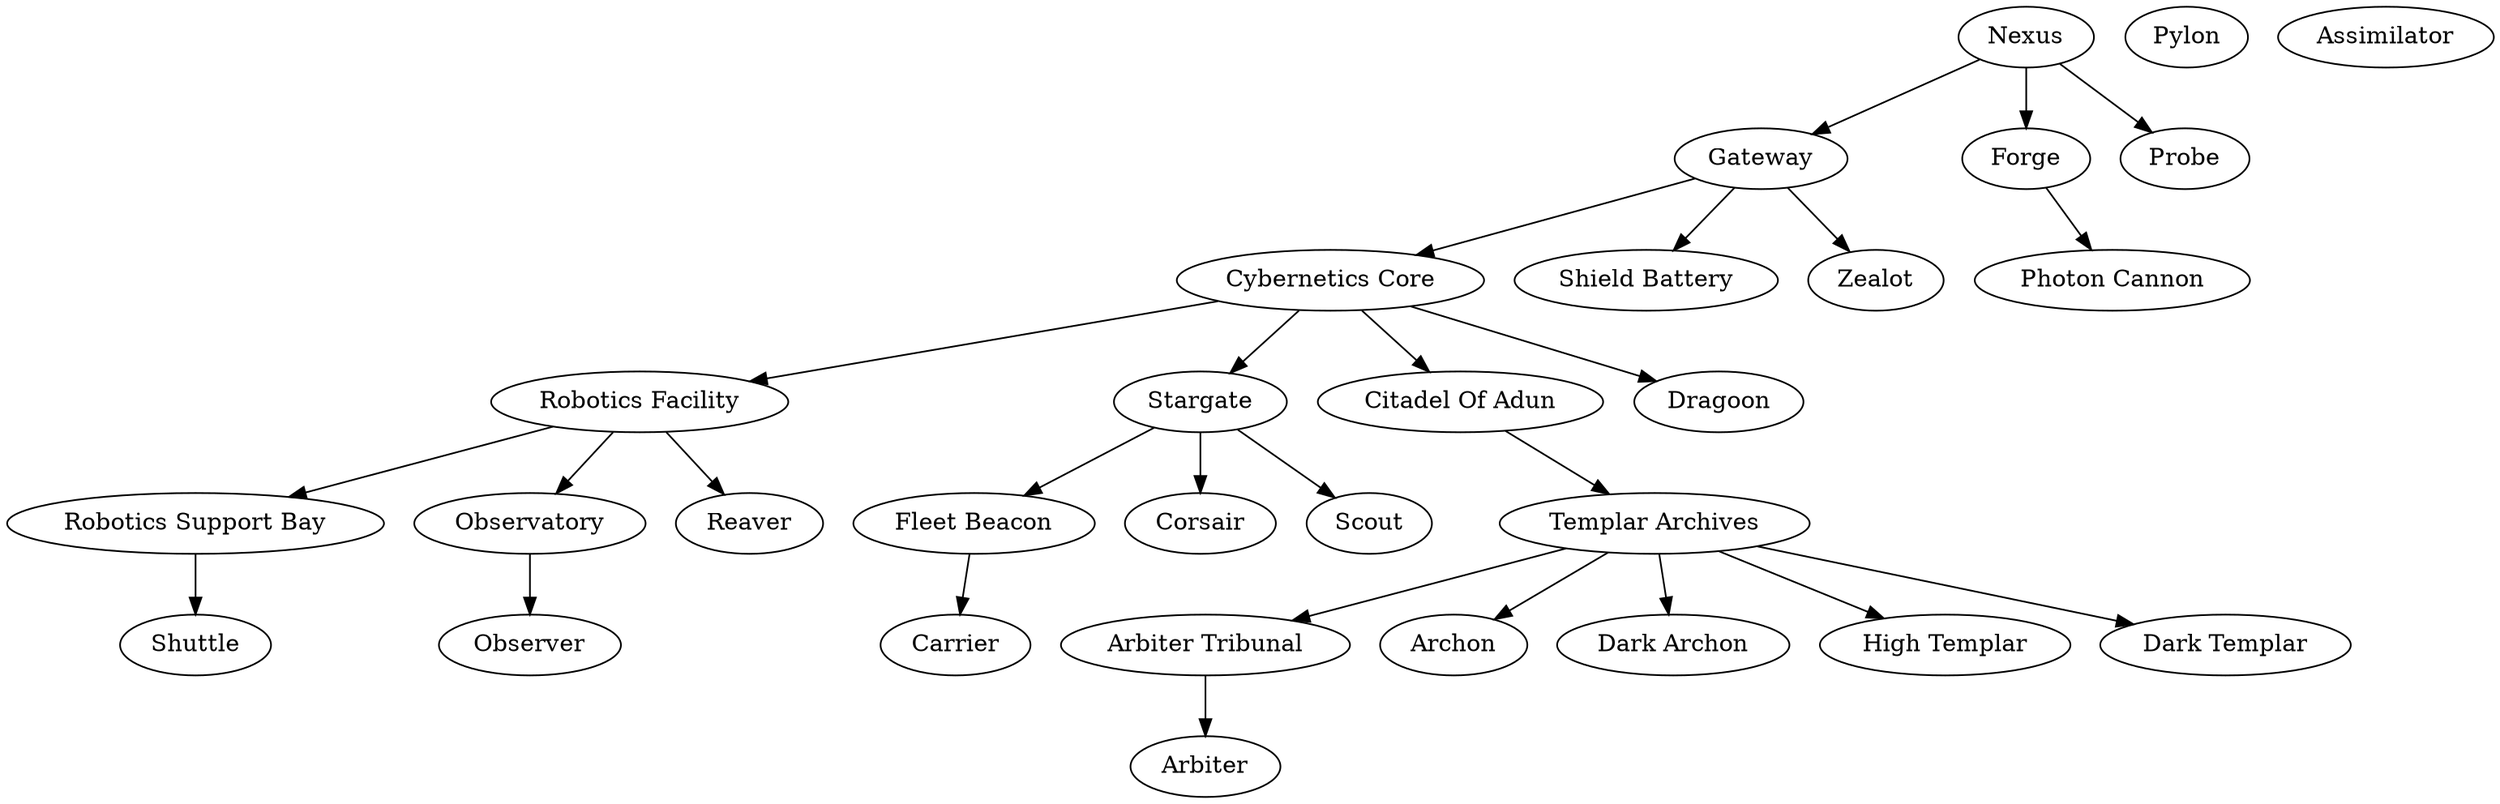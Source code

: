 digraph G {
0 [depth=0, label=Nexus, penwidth=1, strength=1, x=0, y=0, z=0];
1 [depth=2147483647, label=Pylon, penwidth=1, strength=1, x=0, y=0, z=0];
2 [depth=2147483647, label=Assimilator, penwidth=1, strength=1, x=0, y=0, z=0];
3 [depth=1, label=Gateway, penwidth=1, strength=1, x=0, y=0, z=0];
4 [depth=1, label=Forge, penwidth=1, strength=1, x=0, y=0, z=0];
5 [depth=1, label=Probe, penwidth=1, strength=1, x=0, y=0, z=0];
6 [depth=2, label="Cybernetics Core", penwidth=1, strength=1, x=0, y=0, z=0];
7 [depth=2, label="Shield Battery", penwidth=1, strength=1, x=0, y=0, z=0];
8 [depth=2, label="Photon Cannon", penwidth=1, strength=1, x=0, y=0, z=0];
9 [depth=2, label=Zealot, penwidth=1, strength=1, x=0, y=0, z=0];
10 [depth=3, label="Robotics Facility", penwidth=1, strength=1, x=0, y=0, z=0];
11 [depth=3, label=Stargate, penwidth=1, strength=1, x=0, y=0, z=0];
12 [depth=3, label="Citadel Of Adun", penwidth=1, strength=1, x=0, y=0, z=0];
13 [depth=3, label=Dragoon, penwidth=1, strength=1, x=0, y=0, z=0];
14 [depth=4, label="Robotics Support Bay", penwidth=1, strength=1, x=0, y=0, z=0];
15 [depth=4, label=Observatory, penwidth=1, strength=1, x=0, y=0, z=0];
16 [depth=4, label="Fleet Beacon", penwidth=1, strength=1, x=0, y=0, z=0];
17 [depth=4, label="Templar Archives", penwidth=1, strength=1, x=0, y=0, z=0];
18 [depth=4, label=Reaver, penwidth=1, strength=1, x=0, y=0, z=0];
19 [depth=4, label=Corsair, penwidth=1, strength=1, x=0, y=0, z=0];
20 [depth=4, label=Scout, penwidth=1, strength=1, x=0, y=0, z=0];
21 [depth=5, label="Arbiter Tribunal", penwidth=1, strength=1, x=0, y=0, z=0];
22 [depth=5, label=Shuttle, penwidth=1, strength=1, x=0, y=0, z=0];
23 [depth=5, label=Observer, penwidth=1, strength=1, x=0, y=0, z=0];
24 [depth=5, label=Carrier, penwidth=1, strength=1, x=0, y=0, z=0];
25 [depth=5, label=Archon, penwidth=1, strength=1, x=0, y=0, z=0];
26 [depth=5, label="Dark Archon", penwidth=1, strength=1, x=0, y=0, z=0];
27 [depth=5, label="High Templar", penwidth=1, strength=1, x=0, y=0, z=0];
28 [depth=5, label="Dark Templar", penwidth=1, strength=1, x=0, y=0, z=0];
29 [depth=6, label=Arbiter, penwidth=1, strength=1, x=0, y=0, z=0];
0->3 ;
0->4 ;
0->5 ;
3->6 ;
3->7 ;
4->8 ;
3->9 ;
6->10 ;
6->11 ;
6->12 ;
6->13 ;
10->14 ;
10->15 ;
11->16 ;
12->17 ;
10->18 ;
11->19 ;
11->20 ;
17->21 ;
14->22 ;
15->23 ;
16->24 ;
17->25 ;
17->26 ;
17->27 ;
17->28 ;
21->29 ;
}
